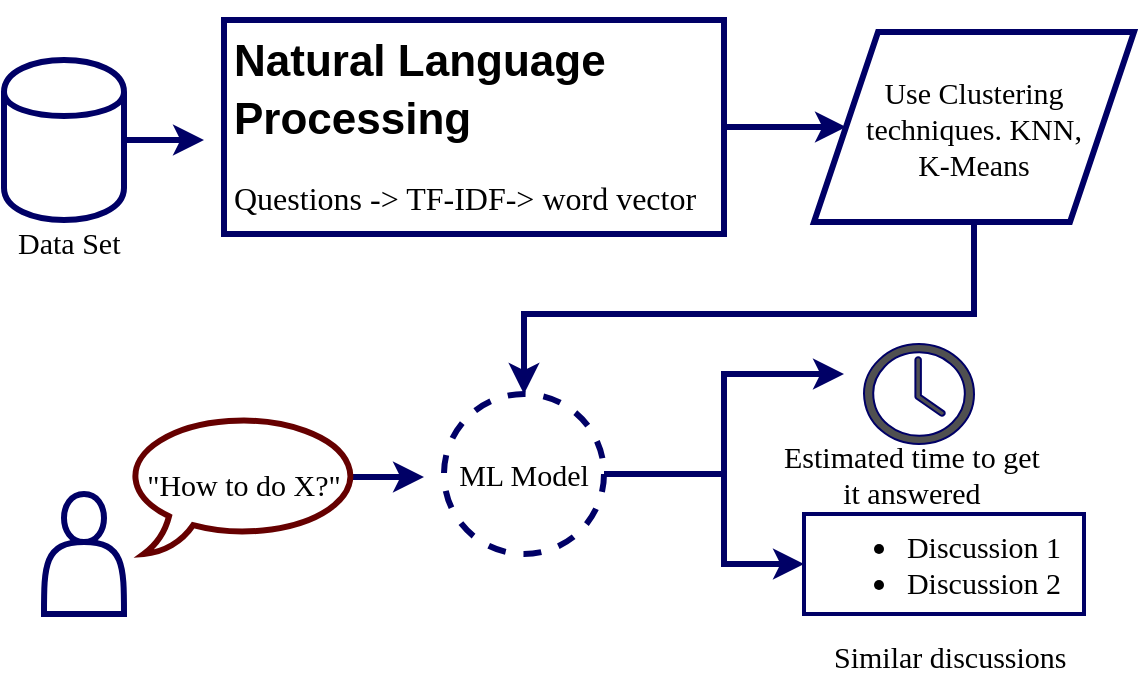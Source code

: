 <mxfile version="10.7.5" type="device"><diagram id="LdUGGDuNoLVLQQQy85l-" name="Page-1"><mxGraphModel dx="775" dy="467" grid="1" gridSize="10" guides="1" tooltips="1" connect="1" arrows="1" fold="1" page="1" pageScale="1" pageWidth="600" pageHeight="350" math="0" shadow="0"><root><mxCell id="0"/><mxCell id="1" parent="0"/><mxCell id="e_F2TZTKkUetdpgmjosp-6" style="edgeStyle=orthogonalEdgeStyle;rounded=0;orthogonalLoop=1;jettySize=auto;html=1;exitX=1;exitY=0.5;exitDx=0;exitDy=0;strokeColor=#000066;strokeWidth=3;" edge="1" parent="1" source="MTcbhvBihw2RYl94XGEC-1"><mxGeometry relative="1" as="geometry"><mxPoint x="130" y="73" as="targetPoint"/></mxGeometry></mxCell><mxCell id="MTcbhvBihw2RYl94XGEC-1" value="" style="shape=cylinder;whiteSpace=wrap;html=1;boundedLbl=1;backgroundOutline=1;strokeWidth=3;strokeColor=#000066;" parent="1" vertex="1"><mxGeometry x="30" y="33" width="60" height="80" as="geometry"/></mxCell><mxCell id="MTcbhvBihw2RYl94XGEC-5" style="edgeStyle=orthogonalEdgeStyle;rounded=0;orthogonalLoop=1;jettySize=auto;html=1;exitX=1;exitY=0.5;exitDx=0;exitDy=0;strokeWidth=3;strokeColor=#000066;entryX=0;entryY=0.5;entryDx=0;entryDy=0;" parent="1" source="MTcbhvBihw2RYl94XGEC-2" edge="1" target="MTcbhvBihw2RYl94XGEC-4"><mxGeometry relative="1" as="geometry"><mxPoint x="440" y="90" as="targetPoint"/></mxGeometry></mxCell><mxCell id="MTcbhvBihw2RYl94XGEC-2" value="&lt;h1&gt;&lt;font style=&quot;font-size: 22px&quot;&gt;Natural Language Processing&lt;/font&gt;&lt;/h1&gt;&lt;p&gt;&lt;font face=&quot;Verdana&quot; style=&quot;font-size: 16px&quot;&gt;Questions -&amp;gt; TF-IDF-&amp;gt; word vector&lt;/font&gt;&lt;/p&gt;" style="text;html=1;strokeColor=#000066;fillColor=none;spacing=5;spacingTop=-20;whiteSpace=wrap;overflow=hidden;rounded=0;strokeWidth=3;" parent="1" vertex="1"><mxGeometry x="140" y="13" width="250" height="107" as="geometry"/></mxCell><mxCell id="MTcbhvBihw2RYl94XGEC-8" style="edgeStyle=orthogonalEdgeStyle;rounded=0;orthogonalLoop=1;jettySize=auto;html=1;exitX=0.5;exitY=1;exitDx=0;exitDy=0;strokeWidth=3;entryX=0.5;entryY=0;entryDx=0;entryDy=0;strokeColor=#000066;" parent="1" source="MTcbhvBihw2RYl94XGEC-4" target="MTcbhvBihw2RYl94XGEC-6" edge="1"><mxGeometry relative="1" as="geometry"><mxPoint x="510" y="180" as="targetPoint"/><Array as="points"><mxPoint x="515" y="160"/><mxPoint x="290" y="160"/></Array></mxGeometry></mxCell><mxCell id="MTcbhvBihw2RYl94XGEC-4" value="&lt;font face=&quot;Verdana&quot; style=&quot;font-size: 15px&quot;&gt;Use Clustering techniques. KNN,&lt;br&gt;K-Means&lt;/font&gt;&lt;br&gt;" style="shape=parallelogram;perimeter=parallelogramPerimeter;whiteSpace=wrap;html=1;strokeColor=#000066;strokeWidth=3;" parent="1" vertex="1"><mxGeometry x="435" y="19" width="160" height="95" as="geometry"/></mxCell><mxCell id="MTcbhvBihw2RYl94XGEC-14" style="edgeStyle=orthogonalEdgeStyle;rounded=0;orthogonalLoop=1;jettySize=auto;html=1;exitX=1;exitY=0.5;exitDx=0;exitDy=0;strokeWidth=3;strokeColor=#000066;" parent="1" source="MTcbhvBihw2RYl94XGEC-6" edge="1"><mxGeometry relative="1" as="geometry"><mxPoint x="450" y="190" as="targetPoint"/><Array as="points"><mxPoint x="390" y="240"/><mxPoint x="390" y="190"/></Array></mxGeometry></mxCell><mxCell id="MTcbhvBihw2RYl94XGEC-18" style="edgeStyle=orthogonalEdgeStyle;rounded=0;orthogonalLoop=1;jettySize=auto;html=1;exitX=1;exitY=0.5;exitDx=0;exitDy=0;entryX=0;entryY=0.5;entryDx=0;entryDy=0;strokeWidth=3;strokeColor=#000066;" parent="1" source="MTcbhvBihw2RYl94XGEC-6" target="MTcbhvBihw2RYl94XGEC-17" edge="1"><mxGeometry relative="1" as="geometry"><Array as="points"><mxPoint x="390" y="240"/><mxPoint x="390" y="285"/></Array></mxGeometry></mxCell><mxCell id="MTcbhvBihw2RYl94XGEC-6" value="&lt;font style=&quot;font-size: 15px&quot; face=&quot;Verdana&quot;&gt;ML Model&lt;/font&gt;" style="ellipse;whiteSpace=wrap;html=1;aspect=fixed;strokeColor=#000066;strokeWidth=3;dashed=1;" parent="1" vertex="1"><mxGeometry x="250" y="200" width="80" height="80" as="geometry"/></mxCell><mxCell id="MTcbhvBihw2RYl94XGEC-11" style="edgeStyle=orthogonalEdgeStyle;rounded=0;orthogonalLoop=1;jettySize=auto;html=1;exitX=0.945;exitY=0.45;exitDx=0;exitDy=0;exitPerimeter=0;strokeWidth=3;strokeColor=#000066;" parent="1" source="MTcbhvBihw2RYl94XGEC-10" edge="1"><mxGeometry relative="1" as="geometry"><mxPoint x="240" y="242" as="targetPoint"/></mxGeometry></mxCell><mxCell id="MTcbhvBihw2RYl94XGEC-10" value="&lt;font style=&quot;font-size: 15px&quot; face=&quot;Verdana&quot;&gt;&quot;How to do X?&quot;&lt;/font&gt;" style="whiteSpace=wrap;html=1;shape=mxgraph.basic.oval_callout;strokeColor=#660000;strokeWidth=3;" parent="1" vertex="1"><mxGeometry x="90" y="210" width="120" height="70" as="geometry"/></mxCell><mxCell id="MTcbhvBihw2RYl94XGEC-12" value="" style="shape=actor;whiteSpace=wrap;html=1;strokeColor=#000066;strokeWidth=3;" parent="1" vertex="1"><mxGeometry x="50" y="250" width="40" height="60" as="geometry"/></mxCell><mxCell id="MTcbhvBihw2RYl94XGEC-13" value="" style="pointerEvents=1;shadow=0;dashed=0;html=1;strokeColor=#000066;fillColor=#505050;labelPosition=center;verticalLabelPosition=bottom;verticalAlign=top;outlineConnect=0;align=center;shape=mxgraph.office.concepts.clock;" parent="1" vertex="1"><mxGeometry x="460" y="175" width="55" height="50" as="geometry"/></mxCell><mxCell id="MTcbhvBihw2RYl94XGEC-16" value="&lt;div style=&quot;text-align: center&quot;&gt;&lt;span style=&quot;font-size: 15px ; font-family: &amp;#34;verdana&amp;#34;&quot;&gt;Estimated time to get&lt;/span&gt;&lt;/div&gt;&lt;font style=&quot;font-size: 15px&quot; face=&quot;Verdana&quot;&gt;&lt;div style=&quot;text-align: center&quot;&gt;&lt;span&gt;it answered&lt;/span&gt;&lt;/div&gt;&lt;/font&gt;" style="text;html=1;resizable=0;points=[];autosize=1;align=left;verticalAlign=top;spacingTop=-4;strokeColor=none;" parent="1" vertex="1"><mxGeometry x="417.5" y="220" width="140" height="30" as="geometry"/></mxCell><mxCell id="MTcbhvBihw2RYl94XGEC-17" value="&lt;ul style=&quot;font-size: 15px&quot;&gt;&lt;li&gt;&lt;font face=&quot;Verdana&quot;&gt;Discussion 1&lt;/font&gt;&lt;/li&gt;&lt;li&gt;&lt;font face=&quot;Verdana&quot;&gt;Discussion 2&lt;/font&gt;&lt;/li&gt;&lt;/ul&gt;" style="text;html=1;strokeColor=#000066;fillColor=none;align=center;verticalAlign=middle;whiteSpace=wrap;rounded=0;strokeWidth=2;" parent="1" vertex="1"><mxGeometry x="430" y="260" width="140" height="50" as="geometry"/></mxCell><mxCell id="MTcbhvBihw2RYl94XGEC-19" value="&lt;div style=&quot;text-align: center&quot;&gt;&lt;font face=&quot;verdana&quot;&gt;&lt;span style=&quot;font-size: 15px&quot;&gt;Similar discussions&lt;/span&gt;&lt;/font&gt;&lt;/div&gt;" style="text;html=1;resizable=0;points=[];autosize=1;align=left;verticalAlign=top;spacingTop=-4;strokeColor=none;" parent="1" vertex="1"><mxGeometry x="442.5" y="320" width="130" height="20" as="geometry"/></mxCell><mxCell id="e_F2TZTKkUetdpgmjosp-1" value="&lt;font face=&quot;Verdana&quot; style=&quot;font-size: 15px&quot;&gt;Data Set&lt;/font&gt;" style="text;html=1;resizable=0;points=[];autosize=1;align=left;verticalAlign=top;spacingTop=-4;" vertex="1" parent="1"><mxGeometry x="35" y="113" width="70" height="20" as="geometry"/></mxCell></root></mxGraphModel></diagram></mxfile>